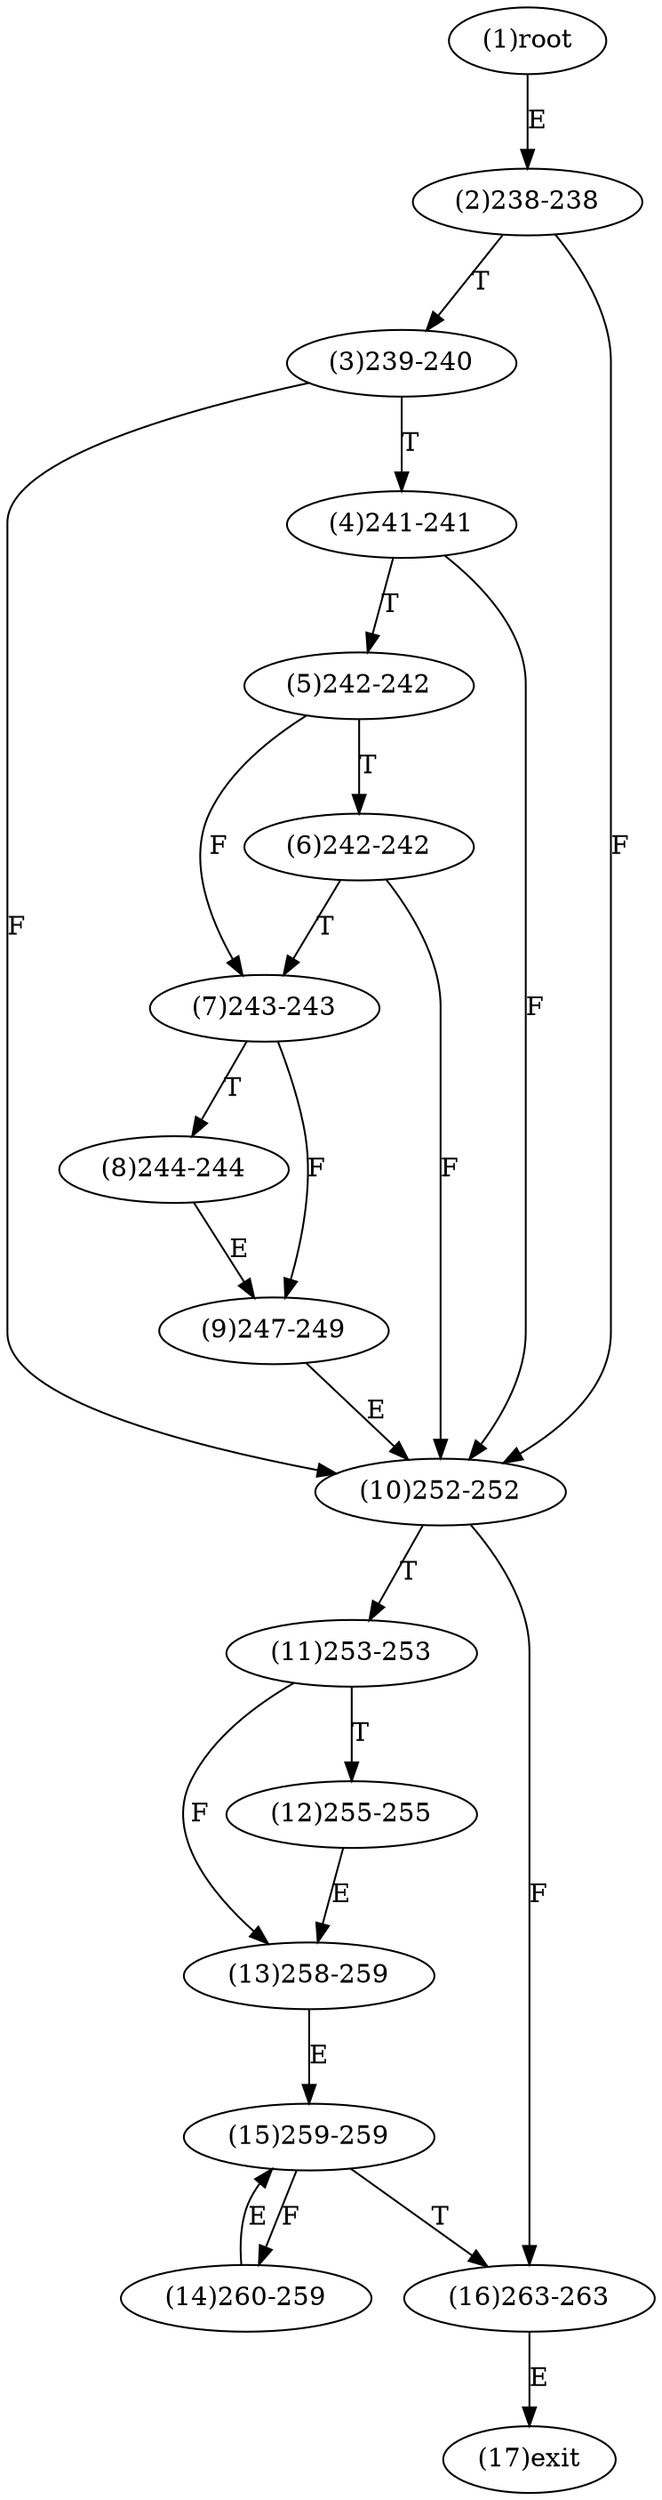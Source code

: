 digraph "" { 
1[ label="(1)root"];
2[ label="(2)238-238"];
3[ label="(3)239-240"];
4[ label="(4)241-241"];
5[ label="(5)242-242"];
6[ label="(6)242-242"];
7[ label="(7)243-243"];
8[ label="(8)244-244"];
9[ label="(9)247-249"];
10[ label="(10)252-252"];
11[ label="(11)253-253"];
12[ label="(12)255-255"];
13[ label="(13)258-259"];
14[ label="(14)260-259"];
15[ label="(15)259-259"];
17[ label="(17)exit"];
16[ label="(16)263-263"];
1->2[ label="E"];
2->10[ label="F"];
2->3[ label="T"];
3->10[ label="F"];
3->4[ label="T"];
4->10[ label="F"];
4->5[ label="T"];
5->7[ label="F"];
5->6[ label="T"];
6->10[ label="F"];
6->7[ label="T"];
7->9[ label="F"];
7->8[ label="T"];
8->9[ label="E"];
9->10[ label="E"];
10->16[ label="F"];
10->11[ label="T"];
11->13[ label="F"];
11->12[ label="T"];
12->13[ label="E"];
13->15[ label="E"];
14->15[ label="E"];
15->14[ label="F"];
15->16[ label="T"];
16->17[ label="E"];
}